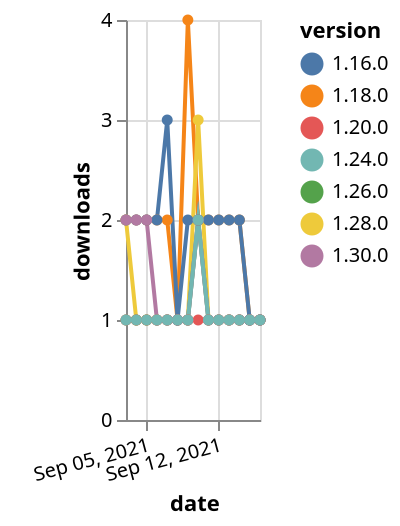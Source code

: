 {"$schema": "https://vega.github.io/schema/vega-lite/v5.json", "description": "A simple bar chart with embedded data.", "data": {"values": [{"date": "2021-09-03", "total": 2405, "delta": 2, "version": "1.18.0"}, {"date": "2021-09-04", "total": 2407, "delta": 2, "version": "1.18.0"}, {"date": "2021-09-05", "total": 2409, "delta": 2, "version": "1.18.0"}, {"date": "2021-09-06", "total": 2411, "delta": 2, "version": "1.18.0"}, {"date": "2021-09-07", "total": 2413, "delta": 2, "version": "1.18.0"}, {"date": "2021-09-08", "total": 2414, "delta": 1, "version": "1.18.0"}, {"date": "2021-09-09", "total": 2418, "delta": 4, "version": "1.18.0"}, {"date": "2021-09-10", "total": 2420, "delta": 2, "version": "1.18.0"}, {"date": "2021-09-11", "total": 2422, "delta": 2, "version": "1.18.0"}, {"date": "2021-09-12", "total": 2424, "delta": 2, "version": "1.18.0"}, {"date": "2021-09-13", "total": 2426, "delta": 2, "version": "1.18.0"}, {"date": "2021-09-14", "total": 2428, "delta": 2, "version": "1.18.0"}, {"date": "2021-09-15", "total": 2429, "delta": 1, "version": "1.18.0"}, {"date": "2021-09-16", "total": 2430, "delta": 1, "version": "1.18.0"}, {"date": "2021-09-03", "total": 169, "delta": 2, "version": "1.28.0"}, {"date": "2021-09-04", "total": 170, "delta": 1, "version": "1.28.0"}, {"date": "2021-09-05", "total": 171, "delta": 1, "version": "1.28.0"}, {"date": "2021-09-06", "total": 172, "delta": 1, "version": "1.28.0"}, {"date": "2021-09-07", "total": 173, "delta": 1, "version": "1.28.0"}, {"date": "2021-09-08", "total": 174, "delta": 1, "version": "1.28.0"}, {"date": "2021-09-09", "total": 175, "delta": 1, "version": "1.28.0"}, {"date": "2021-09-10", "total": 178, "delta": 3, "version": "1.28.0"}, {"date": "2021-09-11", "total": 179, "delta": 1, "version": "1.28.0"}, {"date": "2021-09-12", "total": 180, "delta": 1, "version": "1.28.0"}, {"date": "2021-09-13", "total": 181, "delta": 1, "version": "1.28.0"}, {"date": "2021-09-14", "total": 182, "delta": 1, "version": "1.28.0"}, {"date": "2021-09-15", "total": 183, "delta": 1, "version": "1.28.0"}, {"date": "2021-09-16", "total": 184, "delta": 1, "version": "1.28.0"}, {"date": "2021-09-03", "total": 158, "delta": 1, "version": "1.26.0"}, {"date": "2021-09-04", "total": 159, "delta": 1, "version": "1.26.0"}, {"date": "2021-09-05", "total": 160, "delta": 1, "version": "1.26.0"}, {"date": "2021-09-06", "total": 161, "delta": 1, "version": "1.26.0"}, {"date": "2021-09-07", "total": 162, "delta": 1, "version": "1.26.0"}, {"date": "2021-09-08", "total": 163, "delta": 1, "version": "1.26.0"}, {"date": "2021-09-09", "total": 164, "delta": 1, "version": "1.26.0"}, {"date": "2021-09-10", "total": 166, "delta": 2, "version": "1.26.0"}, {"date": "2021-09-11", "total": 167, "delta": 1, "version": "1.26.0"}, {"date": "2021-09-12", "total": 168, "delta": 1, "version": "1.26.0"}, {"date": "2021-09-13", "total": 169, "delta": 1, "version": "1.26.0"}, {"date": "2021-09-14", "total": 170, "delta": 1, "version": "1.26.0"}, {"date": "2021-09-15", "total": 171, "delta": 1, "version": "1.26.0"}, {"date": "2021-09-16", "total": 172, "delta": 1, "version": "1.26.0"}, {"date": "2021-09-03", "total": 222, "delta": 1, "version": "1.20.0"}, {"date": "2021-09-04", "total": 223, "delta": 1, "version": "1.20.0"}, {"date": "2021-09-05", "total": 224, "delta": 1, "version": "1.20.0"}, {"date": "2021-09-06", "total": 225, "delta": 1, "version": "1.20.0"}, {"date": "2021-09-07", "total": 226, "delta": 1, "version": "1.20.0"}, {"date": "2021-09-08", "total": 227, "delta": 1, "version": "1.20.0"}, {"date": "2021-09-09", "total": 228, "delta": 1, "version": "1.20.0"}, {"date": "2021-09-10", "total": 229, "delta": 1, "version": "1.20.0"}, {"date": "2021-09-11", "total": 230, "delta": 1, "version": "1.20.0"}, {"date": "2021-09-12", "total": 231, "delta": 1, "version": "1.20.0"}, {"date": "2021-09-13", "total": 232, "delta": 1, "version": "1.20.0"}, {"date": "2021-09-14", "total": 233, "delta": 1, "version": "1.20.0"}, {"date": "2021-09-15", "total": 234, "delta": 1, "version": "1.20.0"}, {"date": "2021-09-16", "total": 235, "delta": 1, "version": "1.20.0"}, {"date": "2021-09-03", "total": 2261, "delta": 2, "version": "1.16.0"}, {"date": "2021-09-04", "total": 2263, "delta": 2, "version": "1.16.0"}, {"date": "2021-09-05", "total": 2265, "delta": 2, "version": "1.16.0"}, {"date": "2021-09-06", "total": 2267, "delta": 2, "version": "1.16.0"}, {"date": "2021-09-07", "total": 2270, "delta": 3, "version": "1.16.0"}, {"date": "2021-09-08", "total": 2271, "delta": 1, "version": "1.16.0"}, {"date": "2021-09-09", "total": 2273, "delta": 2, "version": "1.16.0"}, {"date": "2021-09-10", "total": 2275, "delta": 2, "version": "1.16.0"}, {"date": "2021-09-11", "total": 2277, "delta": 2, "version": "1.16.0"}, {"date": "2021-09-12", "total": 2279, "delta": 2, "version": "1.16.0"}, {"date": "2021-09-13", "total": 2281, "delta": 2, "version": "1.16.0"}, {"date": "2021-09-14", "total": 2283, "delta": 2, "version": "1.16.0"}, {"date": "2021-09-15", "total": 2284, "delta": 1, "version": "1.16.0"}, {"date": "2021-09-16", "total": 2285, "delta": 1, "version": "1.16.0"}, {"date": "2021-09-03", "total": 115, "delta": 2, "version": "1.30.0"}, {"date": "2021-09-04", "total": 117, "delta": 2, "version": "1.30.0"}, {"date": "2021-09-05", "total": 119, "delta": 2, "version": "1.30.0"}, {"date": "2021-09-06", "total": 120, "delta": 1, "version": "1.30.0"}, {"date": "2021-09-07", "total": 121, "delta": 1, "version": "1.30.0"}, {"date": "2021-09-08", "total": 122, "delta": 1, "version": "1.30.0"}, {"date": "2021-09-09", "total": 123, "delta": 1, "version": "1.30.0"}, {"date": "2021-09-10", "total": 125, "delta": 2, "version": "1.30.0"}, {"date": "2021-09-11", "total": 126, "delta": 1, "version": "1.30.0"}, {"date": "2021-09-12", "total": 127, "delta": 1, "version": "1.30.0"}, {"date": "2021-09-13", "total": 128, "delta": 1, "version": "1.30.0"}, {"date": "2021-09-14", "total": 129, "delta": 1, "version": "1.30.0"}, {"date": "2021-09-15", "total": 130, "delta": 1, "version": "1.30.0"}, {"date": "2021-09-16", "total": 131, "delta": 1, "version": "1.30.0"}, {"date": "2021-09-03", "total": 173, "delta": 1, "version": "1.24.0"}, {"date": "2021-09-04", "total": 174, "delta": 1, "version": "1.24.0"}, {"date": "2021-09-05", "total": 175, "delta": 1, "version": "1.24.0"}, {"date": "2021-09-06", "total": 176, "delta": 1, "version": "1.24.0"}, {"date": "2021-09-07", "total": 177, "delta": 1, "version": "1.24.0"}, {"date": "2021-09-08", "total": 178, "delta": 1, "version": "1.24.0"}, {"date": "2021-09-09", "total": 179, "delta": 1, "version": "1.24.0"}, {"date": "2021-09-10", "total": 181, "delta": 2, "version": "1.24.0"}, {"date": "2021-09-11", "total": 182, "delta": 1, "version": "1.24.0"}, {"date": "2021-09-12", "total": 183, "delta": 1, "version": "1.24.0"}, {"date": "2021-09-13", "total": 184, "delta": 1, "version": "1.24.0"}, {"date": "2021-09-14", "total": 185, "delta": 1, "version": "1.24.0"}, {"date": "2021-09-15", "total": 186, "delta": 1, "version": "1.24.0"}, {"date": "2021-09-16", "total": 187, "delta": 1, "version": "1.24.0"}]}, "width": "container", "mark": {"type": "line", "point": {"filled": true}}, "encoding": {"x": {"field": "date", "type": "temporal", "timeUnit": "yearmonthdate", "title": "date", "axis": {"labelAngle": -15}}, "y": {"field": "delta", "type": "quantitative", "title": "downloads"}, "color": {"field": "version", "type": "nominal"}, "tooltip": {"field": "delta"}}}